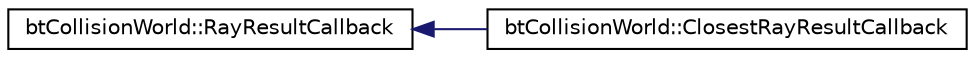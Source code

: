 digraph G
{
  edge [fontname="Helvetica",fontsize="10",labelfontname="Helvetica",labelfontsize="10"];
  node [fontname="Helvetica",fontsize="10",shape=record];
  rankdir="LR";
  Node1 [label="btCollisionWorld::RayResultCallback",height=0.2,width=0.4,color="black", fillcolor="white", style="filled",URL="$structbtCollisionWorld_1_1RayResultCallback.html",tooltip="RayResultCallback is used to report new raycast results."];
  Node1 -> Node2 [dir="back",color="midnightblue",fontsize="10",style="solid",fontname="Helvetica"];
  Node2 [label="btCollisionWorld::ClosestRayResultCallback",height=0.2,width=0.4,color="black", fillcolor="white", style="filled",URL="$structbtCollisionWorld_1_1ClosestRayResultCallback.html"];
}
